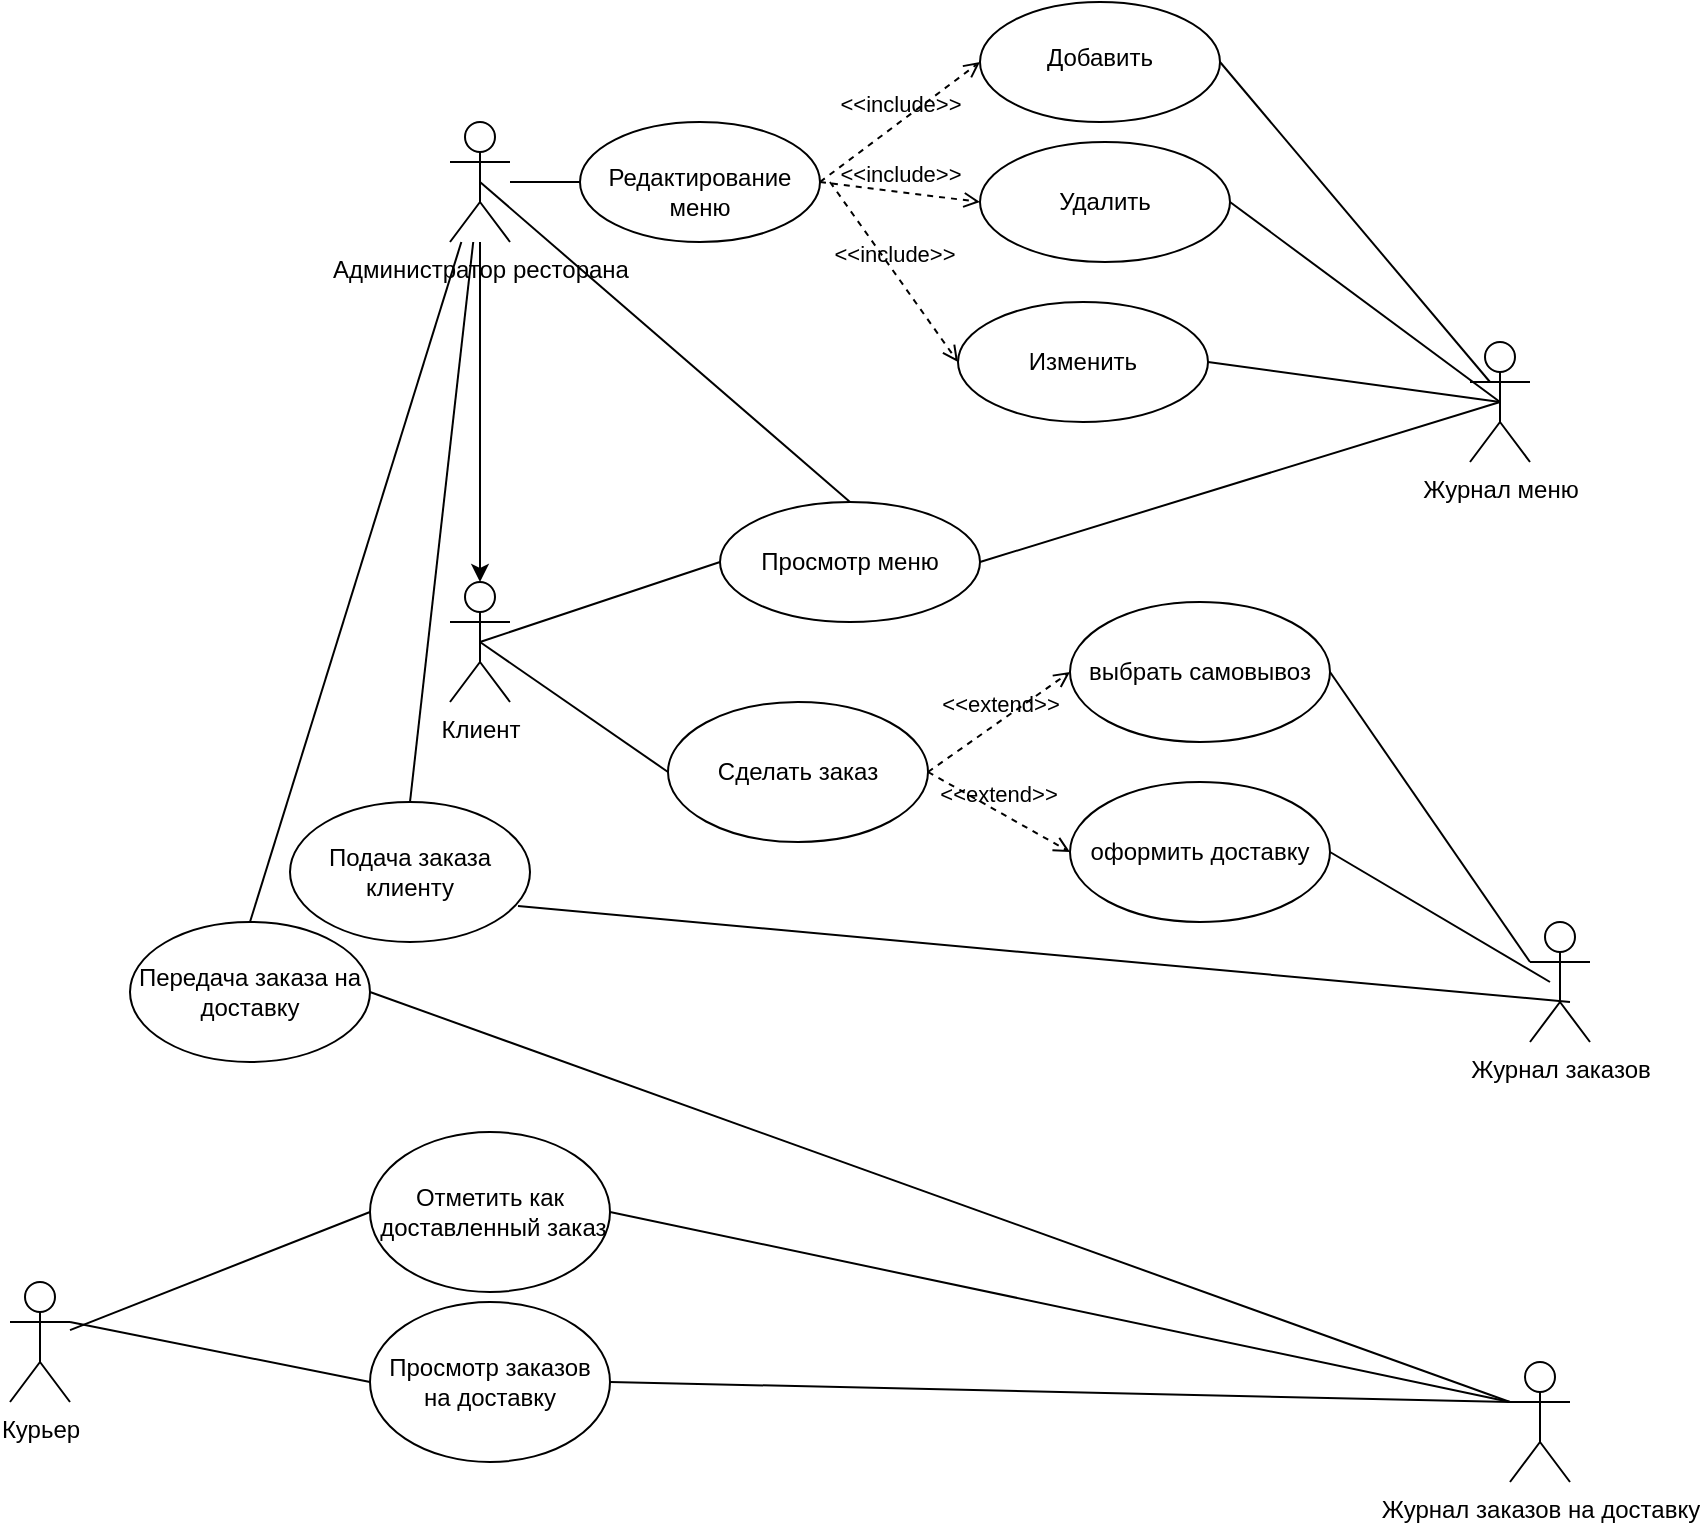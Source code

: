 <mxfile version="17.1.2" type="github">
  <diagram id="ybQvtoF5Chei-OxCzm2e" name="Page-1">
    <mxGraphModel dx="1662" dy="762" grid="1" gridSize="10" guides="1" tooltips="1" connect="1" arrows="1" fold="1" page="1" pageScale="1" pageWidth="827" pageHeight="1169" math="0" shadow="0">
      <root>
        <mxCell id="0" />
        <mxCell id="1" parent="0" />
        <mxCell id="1RHa4myU73aVEeNXAP9--8" value="" style="edgeStyle=orthogonalEdgeStyle;rounded=0;orthogonalLoop=1;jettySize=auto;html=1;" edge="1" parent="1" source="1RHa4myU73aVEeNXAP9--1" target="1RHa4myU73aVEeNXAP9--7">
          <mxGeometry relative="1" as="geometry" />
        </mxCell>
        <mxCell id="1RHa4myU73aVEeNXAP9--1" value="Администратор ресторана" style="shape=umlActor;verticalLabelPosition=bottom;verticalAlign=top;html=1;outlineConnect=0;" vertex="1" parent="1">
          <mxGeometry x="240" y="80" width="30" height="60" as="geometry" />
        </mxCell>
        <mxCell id="1RHa4myU73aVEeNXAP9--7" value="Клиент&lt;br&gt;" style="shape=umlActor;verticalLabelPosition=bottom;verticalAlign=top;html=1;outlineConnect=0;" vertex="1" parent="1">
          <mxGeometry x="240" y="310" width="30" height="60" as="geometry" />
        </mxCell>
        <mxCell id="1RHa4myU73aVEeNXAP9--9" value="&lt;br&gt;Редактирование&lt;br&gt;меню" style="ellipse;whiteSpace=wrap;html=1;verticalAlign=top;" vertex="1" parent="1">
          <mxGeometry x="305" y="80" width="120" height="60" as="geometry" />
        </mxCell>
        <mxCell id="1RHa4myU73aVEeNXAP9--11" value="" style="endArrow=none;html=1;rounded=0;entryX=0;entryY=0.5;entryDx=0;entryDy=0;" edge="1" parent="1" source="1RHa4myU73aVEeNXAP9--1" target="1RHa4myU73aVEeNXAP9--9">
          <mxGeometry width="50" height="50" relative="1" as="geometry">
            <mxPoint x="420" y="410" as="sourcePoint" />
            <mxPoint x="470" y="360" as="targetPoint" />
          </mxGeometry>
        </mxCell>
        <mxCell id="1RHa4myU73aVEeNXAP9--12" value="&lt;br&gt;Добавить" style="ellipse;whiteSpace=wrap;html=1;verticalAlign=top;" vertex="1" parent="1">
          <mxGeometry x="505" y="20" width="120" height="60" as="geometry" />
        </mxCell>
        <mxCell id="1RHa4myU73aVEeNXAP9--14" value="&amp;lt;&amp;lt;include&amp;gt;&amp;gt;" style="html=1;verticalAlign=bottom;labelBackgroundColor=none;endArrow=open;endFill=0;dashed=1;rounded=0;exitX=1;exitY=0.5;exitDx=0;exitDy=0;entryX=0;entryY=0.5;entryDx=0;entryDy=0;" edge="1" parent="1" source="1RHa4myU73aVEeNXAP9--9" target="1RHa4myU73aVEeNXAP9--12">
          <mxGeometry width="160" relative="1" as="geometry">
            <mxPoint x="370" y="390" as="sourcePoint" />
            <mxPoint x="530" y="390" as="targetPoint" />
          </mxGeometry>
        </mxCell>
        <mxCell id="1RHa4myU73aVEeNXAP9--15" value="Удалить" style="ellipse;whiteSpace=wrap;html=1;" vertex="1" parent="1">
          <mxGeometry x="505" y="90" width="125" height="60" as="geometry" />
        </mxCell>
        <mxCell id="1RHa4myU73aVEeNXAP9--16" value="&amp;lt;&amp;lt;include&amp;gt;&amp;gt;" style="html=1;verticalAlign=bottom;labelBackgroundColor=none;endArrow=open;endFill=0;dashed=1;rounded=0;exitX=1;exitY=0.5;exitDx=0;exitDy=0;entryX=0;entryY=0.5;entryDx=0;entryDy=0;" edge="1" parent="1" source="1RHa4myU73aVEeNXAP9--9" target="1RHa4myU73aVEeNXAP9--15">
          <mxGeometry width="160" relative="1" as="geometry">
            <mxPoint x="435" y="120" as="sourcePoint" />
            <mxPoint x="515" y="60" as="targetPoint" />
          </mxGeometry>
        </mxCell>
        <mxCell id="1RHa4myU73aVEeNXAP9--17" value="Изменить" style="ellipse;whiteSpace=wrap;html=1;" vertex="1" parent="1">
          <mxGeometry x="494" y="170" width="125" height="60" as="geometry" />
        </mxCell>
        <mxCell id="1RHa4myU73aVEeNXAP9--18" value="&amp;lt;&amp;lt;include&amp;gt;&amp;gt;" style="html=1;verticalAlign=bottom;labelBackgroundColor=none;endArrow=open;endFill=0;dashed=1;rounded=0;entryX=0;entryY=0.5;entryDx=0;entryDy=0;" edge="1" parent="1" target="1RHa4myU73aVEeNXAP9--17">
          <mxGeometry width="160" relative="1" as="geometry">
            <mxPoint x="430" y="110" as="sourcePoint" />
            <mxPoint x="504" y="140" as="targetPoint" />
          </mxGeometry>
        </mxCell>
        <mxCell id="1RHa4myU73aVEeNXAP9--19" value="Журнал меню" style="shape=umlActor;verticalLabelPosition=bottom;verticalAlign=top;html=1;outlineConnect=0;" vertex="1" parent="1">
          <mxGeometry x="750" y="190" width="30" height="60" as="geometry" />
        </mxCell>
        <mxCell id="1RHa4myU73aVEeNXAP9--20" value="" style="endArrow=none;html=1;rounded=0;entryX=0.5;entryY=0.5;entryDx=0;entryDy=0;entryPerimeter=0;exitX=1;exitY=0.5;exitDx=0;exitDy=0;" edge="1" parent="1" source="1RHa4myU73aVEeNXAP9--17" target="1RHa4myU73aVEeNXAP9--19">
          <mxGeometry width="50" height="50" relative="1" as="geometry">
            <mxPoint x="420" y="410" as="sourcePoint" />
            <mxPoint x="470" y="360" as="targetPoint" />
          </mxGeometry>
        </mxCell>
        <mxCell id="1RHa4myU73aVEeNXAP9--21" value="" style="endArrow=none;html=1;rounded=0;entryX=0.5;entryY=0.5;entryDx=0;entryDy=0;entryPerimeter=0;exitX=1;exitY=0.5;exitDx=0;exitDy=0;" edge="1" parent="1" source="1RHa4myU73aVEeNXAP9--15" target="1RHa4myU73aVEeNXAP9--19">
          <mxGeometry width="50" height="50" relative="1" as="geometry">
            <mxPoint x="629" y="210" as="sourcePoint" />
            <mxPoint x="775" y="230" as="targetPoint" />
          </mxGeometry>
        </mxCell>
        <mxCell id="1RHa4myU73aVEeNXAP9--22" value="" style="endArrow=none;html=1;rounded=0;exitX=1;exitY=0.5;exitDx=0;exitDy=0;" edge="1" parent="1" source="1RHa4myU73aVEeNXAP9--12">
          <mxGeometry width="50" height="50" relative="1" as="geometry">
            <mxPoint x="629" y="210" as="sourcePoint" />
            <mxPoint x="760" y="210" as="targetPoint" />
          </mxGeometry>
        </mxCell>
        <mxCell id="1RHa4myU73aVEeNXAP9--23" value="Просмотр меню" style="ellipse;whiteSpace=wrap;html=1;" vertex="1" parent="1">
          <mxGeometry x="375" y="270" width="130" height="60" as="geometry" />
        </mxCell>
        <mxCell id="1RHa4myU73aVEeNXAP9--24" value="" style="endArrow=none;html=1;rounded=0;entryX=0.5;entryY=0.5;entryDx=0;entryDy=0;entryPerimeter=0;exitX=1;exitY=0.5;exitDx=0;exitDy=0;" edge="1" parent="1" source="1RHa4myU73aVEeNXAP9--23" target="1RHa4myU73aVEeNXAP9--19">
          <mxGeometry width="50" height="50" relative="1" as="geometry">
            <mxPoint x="420" y="410" as="sourcePoint" />
            <mxPoint x="470" y="360" as="targetPoint" />
          </mxGeometry>
        </mxCell>
        <mxCell id="1RHa4myU73aVEeNXAP9--25" value="" style="endArrow=none;html=1;rounded=0;exitX=0.5;exitY=0.5;exitDx=0;exitDy=0;exitPerimeter=0;entryX=0;entryY=0.5;entryDx=0;entryDy=0;" edge="1" parent="1" source="1RHa4myU73aVEeNXAP9--7" target="1RHa4myU73aVEeNXAP9--23">
          <mxGeometry width="50" height="50" relative="1" as="geometry">
            <mxPoint x="420" y="410" as="sourcePoint" />
            <mxPoint x="470" y="360" as="targetPoint" />
          </mxGeometry>
        </mxCell>
        <mxCell id="1RHa4myU73aVEeNXAP9--26" value="Сделать заказ" style="ellipse;whiteSpace=wrap;html=1;" vertex="1" parent="1">
          <mxGeometry x="349" y="370" width="130" height="70" as="geometry" />
        </mxCell>
        <mxCell id="1RHa4myU73aVEeNXAP9--27" value="" style="endArrow=none;html=1;rounded=0;entryX=0;entryY=0.5;entryDx=0;entryDy=0;exitX=0.5;exitY=0.5;exitDx=0;exitDy=0;exitPerimeter=0;" edge="1" parent="1" source="1RHa4myU73aVEeNXAP9--7" target="1RHa4myU73aVEeNXAP9--26">
          <mxGeometry width="50" height="50" relative="1" as="geometry">
            <mxPoint x="420" y="410" as="sourcePoint" />
            <mxPoint x="470" y="360" as="targetPoint" />
          </mxGeometry>
        </mxCell>
        <mxCell id="1RHa4myU73aVEeNXAP9--28" value="выбрать самовывоз" style="ellipse;whiteSpace=wrap;html=1;" vertex="1" parent="1">
          <mxGeometry x="550" y="320" width="130" height="70" as="geometry" />
        </mxCell>
        <mxCell id="1RHa4myU73aVEeNXAP9--31" value="&amp;lt;&amp;lt;extend&amp;gt;&amp;gt;" style="html=1;verticalAlign=bottom;labelBackgroundColor=none;endArrow=open;endFill=0;dashed=1;rounded=0;entryX=0;entryY=0.5;entryDx=0;entryDy=0;exitX=1;exitY=0.5;exitDx=0;exitDy=0;" edge="1" parent="1" source="1RHa4myU73aVEeNXAP9--26" target="1RHa4myU73aVEeNXAP9--28">
          <mxGeometry width="160" relative="1" as="geometry">
            <mxPoint x="370" y="390" as="sourcePoint" />
            <mxPoint x="530" y="390" as="targetPoint" />
          </mxGeometry>
        </mxCell>
        <mxCell id="1RHa4myU73aVEeNXAP9--32" value="оформить доставку" style="ellipse;whiteSpace=wrap;html=1;" vertex="1" parent="1">
          <mxGeometry x="550" y="410" width="130" height="70" as="geometry" />
        </mxCell>
        <mxCell id="1RHa4myU73aVEeNXAP9--33" value="&amp;lt;&amp;lt;extend&amp;gt;&amp;gt;" style="html=1;verticalAlign=bottom;labelBackgroundColor=none;endArrow=open;endFill=0;dashed=1;rounded=0;entryX=0;entryY=0.5;entryDx=0;entryDy=0;exitX=1;exitY=0.5;exitDx=0;exitDy=0;" edge="1" parent="1" target="1RHa4myU73aVEeNXAP9--32" source="1RHa4myU73aVEeNXAP9--26">
          <mxGeometry width="160" relative="1" as="geometry">
            <mxPoint x="479" y="495" as="sourcePoint" />
            <mxPoint x="530" y="480" as="targetPoint" />
          </mxGeometry>
        </mxCell>
        <mxCell id="1RHa4myU73aVEeNXAP9--37" value="Подача заказа клиенту&lt;span style=&quot;color: rgba(0 , 0 , 0 , 0) ; font-family: monospace ; font-size: 0px&quot;&gt;%3CmxGraphModel%3E%3Croot%3E%3CmxCell%20id%3D%220%22%2F%3E%3CmxCell%20id%3D%221%22%20parent%3D%220%22%2F%3E%3CmxCell%20id%3D%222%22%20value%3D%22%22%20style%3D%22endArrow%3Dnone%3Bhtml%3D1%3Brounded%3D0%3BentryX%3D0%3BentryY%3D0.5%3BentryDx%3D0%3BentryDy%3D0%3B%22%20edge%3D%221%22%20parent%3D%221%22%3E%3CmxGeometry%20width%3D%2250%22%20height%3D%2250%22%20relative%3D%221%22%20as%3D%22geometry%22%3E%3CmxPoint%20x%3D%22270%22%20y%3D%22110%22%20as%3D%22sourcePoint%22%2F%3E%3CmxPoint%20x%3D%22305%22%20y%3D%22110%22%20as%3D%22targetPoint%22%2F%3E%3C%2FmxGeometry%3E%3C%2FmxCell%3E%3C%2Froot%3E%3C%2FmxGraphModel%3E&lt;/span&gt;" style="ellipse;whiteSpace=wrap;html=1;" vertex="1" parent="1">
          <mxGeometry x="160" y="420" width="120" height="70" as="geometry" />
        </mxCell>
        <mxCell id="1RHa4myU73aVEeNXAP9--38" value="" style="endArrow=none;html=1;rounded=0;entryX=0.5;entryY=0;entryDx=0;entryDy=0;exitX=0.5;exitY=0.5;exitDx=0;exitDy=0;exitPerimeter=0;" edge="1" parent="1" source="1RHa4myU73aVEeNXAP9--1" target="1RHa4myU73aVEeNXAP9--23">
          <mxGeometry width="50" height="50" relative="1" as="geometry">
            <mxPoint x="280" y="120" as="sourcePoint" />
            <mxPoint x="315" y="120" as="targetPoint" />
          </mxGeometry>
        </mxCell>
        <mxCell id="1RHa4myU73aVEeNXAP9--39" value="Передача заказа на доставку" style="ellipse;whiteSpace=wrap;html=1;" vertex="1" parent="1">
          <mxGeometry x="80" y="480" width="120" height="70" as="geometry" />
        </mxCell>
        <mxCell id="1RHa4myU73aVEeNXAP9--40" value="" style="endArrow=none;html=1;rounded=0;exitX=0.5;exitY=0;exitDx=0;exitDy=0;" edge="1" parent="1" source="1RHa4myU73aVEeNXAP9--37" target="1RHa4myU73aVEeNXAP9--1">
          <mxGeometry width="50" height="50" relative="1" as="geometry">
            <mxPoint x="230" y="400" as="sourcePoint" />
            <mxPoint x="280" y="350" as="targetPoint" />
          </mxGeometry>
        </mxCell>
        <mxCell id="1RHa4myU73aVEeNXAP9--41" value="" style="endArrow=none;html=1;rounded=0;exitX=0.5;exitY=0;exitDx=0;exitDy=0;" edge="1" parent="1" source="1RHa4myU73aVEeNXAP9--39" target="1RHa4myU73aVEeNXAP9--1">
          <mxGeometry width="50" height="50" relative="1" as="geometry">
            <mxPoint x="30" y="350" as="sourcePoint" />
            <mxPoint x="250" y="134.681" as="targetPoint" />
          </mxGeometry>
        </mxCell>
        <mxCell id="1RHa4myU73aVEeNXAP9--42" value="Журнал заказов&lt;br&gt;" style="shape=umlActor;verticalLabelPosition=bottom;verticalAlign=top;html=1;outlineConnect=0;" vertex="1" parent="1">
          <mxGeometry x="780" y="480" width="30" height="60" as="geometry" />
        </mxCell>
        <mxCell id="1RHa4myU73aVEeNXAP9--43" value="" style="endArrow=none;html=1;rounded=0;entryX=0;entryY=0.333;entryDx=0;entryDy=0;entryPerimeter=0;exitX=1;exitY=0.5;exitDx=0;exitDy=0;" edge="1" parent="1" source="1RHa4myU73aVEeNXAP9--28" target="1RHa4myU73aVEeNXAP9--42">
          <mxGeometry width="50" height="50" relative="1" as="geometry">
            <mxPoint x="460" y="400" as="sourcePoint" />
            <mxPoint x="510" y="350" as="targetPoint" />
          </mxGeometry>
        </mxCell>
        <mxCell id="1RHa4myU73aVEeNXAP9--44" value="" style="endArrow=none;html=1;rounded=0;exitX=1;exitY=0.5;exitDx=0;exitDy=0;" edge="1" parent="1" source="1RHa4myU73aVEeNXAP9--32">
          <mxGeometry width="50" height="50" relative="1" as="geometry">
            <mxPoint x="690" y="365" as="sourcePoint" />
            <mxPoint x="790" y="510" as="targetPoint" />
          </mxGeometry>
        </mxCell>
        <mxCell id="1RHa4myU73aVEeNXAP9--45" value="" style="endArrow=none;html=1;rounded=0;exitX=0.95;exitY=0.743;exitDx=0;exitDy=0;exitPerimeter=0;" edge="1" parent="1" source="1RHa4myU73aVEeNXAP9--37">
          <mxGeometry width="50" height="50" relative="1" as="geometry">
            <mxPoint x="230" y="570" as="sourcePoint" />
            <mxPoint x="800" y="520" as="targetPoint" />
          </mxGeometry>
        </mxCell>
        <mxCell id="1RHa4myU73aVEeNXAP9--46" value="Журнал заказов на доставку" style="shape=umlActor;verticalLabelPosition=bottom;verticalAlign=top;html=1;outlineConnect=0;" vertex="1" parent="1">
          <mxGeometry x="770" y="700" width="30" height="60" as="geometry" />
        </mxCell>
        <mxCell id="1RHa4myU73aVEeNXAP9--47" value="" style="endArrow=none;html=1;rounded=0;entryX=0;entryY=0.333;entryDx=0;entryDy=0;entryPerimeter=0;exitX=1;exitY=0.5;exitDx=0;exitDy=0;" edge="1" parent="1" source="1RHa4myU73aVEeNXAP9--39" target="1RHa4myU73aVEeNXAP9--46">
          <mxGeometry width="50" height="50" relative="1" as="geometry">
            <mxPoint x="390" y="520" as="sourcePoint" />
            <mxPoint x="440" y="470" as="targetPoint" />
          </mxGeometry>
        </mxCell>
        <mxCell id="1RHa4myU73aVEeNXAP9--48" value="Курьер" style="shape=umlActor;verticalLabelPosition=bottom;verticalAlign=top;html=1;outlineConnect=0;" vertex="1" parent="1">
          <mxGeometry x="20" y="660" width="30" height="60" as="geometry" />
        </mxCell>
        <mxCell id="1RHa4myU73aVEeNXAP9--49" value="Просмотр заказов&lt;br&gt;на доставку" style="ellipse;whiteSpace=wrap;html=1;" vertex="1" parent="1">
          <mxGeometry x="200" y="670" width="120" height="80" as="geometry" />
        </mxCell>
        <mxCell id="1RHa4myU73aVEeNXAP9--50" value="Отметить как&lt;br&gt;&amp;nbsp;доставленный заказ&lt;br&gt;" style="ellipse;whiteSpace=wrap;html=1;" vertex="1" parent="1">
          <mxGeometry x="200" y="585" width="120" height="80" as="geometry" />
        </mxCell>
        <mxCell id="1RHa4myU73aVEeNXAP9--51" value="" style="endArrow=none;html=1;rounded=0;entryX=0;entryY=0.5;entryDx=0;entryDy=0;" edge="1" parent="1" source="1RHa4myU73aVEeNXAP9--48" target="1RHa4myU73aVEeNXAP9--50">
          <mxGeometry width="50" height="50" relative="1" as="geometry">
            <mxPoint x="360" y="500" as="sourcePoint" />
            <mxPoint x="410" y="450" as="targetPoint" />
          </mxGeometry>
        </mxCell>
        <mxCell id="1RHa4myU73aVEeNXAP9--52" value="" style="endArrow=none;html=1;rounded=0;entryX=0;entryY=0.5;entryDx=0;entryDy=0;" edge="1" parent="1" target="1RHa4myU73aVEeNXAP9--49">
          <mxGeometry width="50" height="50" relative="1" as="geometry">
            <mxPoint x="50" y="680" as="sourcePoint" />
            <mxPoint x="210" y="635" as="targetPoint" />
          </mxGeometry>
        </mxCell>
        <mxCell id="1RHa4myU73aVEeNXAP9--53" value="" style="endArrow=none;html=1;rounded=0;entryX=0;entryY=0.333;entryDx=0;entryDy=0;entryPerimeter=0;" edge="1" parent="1" target="1RHa4myU73aVEeNXAP9--46">
          <mxGeometry width="50" height="50" relative="1" as="geometry">
            <mxPoint x="320" y="710" as="sourcePoint" />
            <mxPoint x="470" y="740" as="targetPoint" />
          </mxGeometry>
        </mxCell>
        <mxCell id="1RHa4myU73aVEeNXAP9--54" value="" style="endArrow=none;html=1;rounded=0;exitX=1;exitY=0.5;exitDx=0;exitDy=0;" edge="1" parent="1" source="1RHa4myU73aVEeNXAP9--50">
          <mxGeometry width="50" height="50" relative="1" as="geometry">
            <mxPoint x="330" y="720" as="sourcePoint" />
            <mxPoint x="770" y="720" as="targetPoint" />
          </mxGeometry>
        </mxCell>
      </root>
    </mxGraphModel>
  </diagram>
</mxfile>
